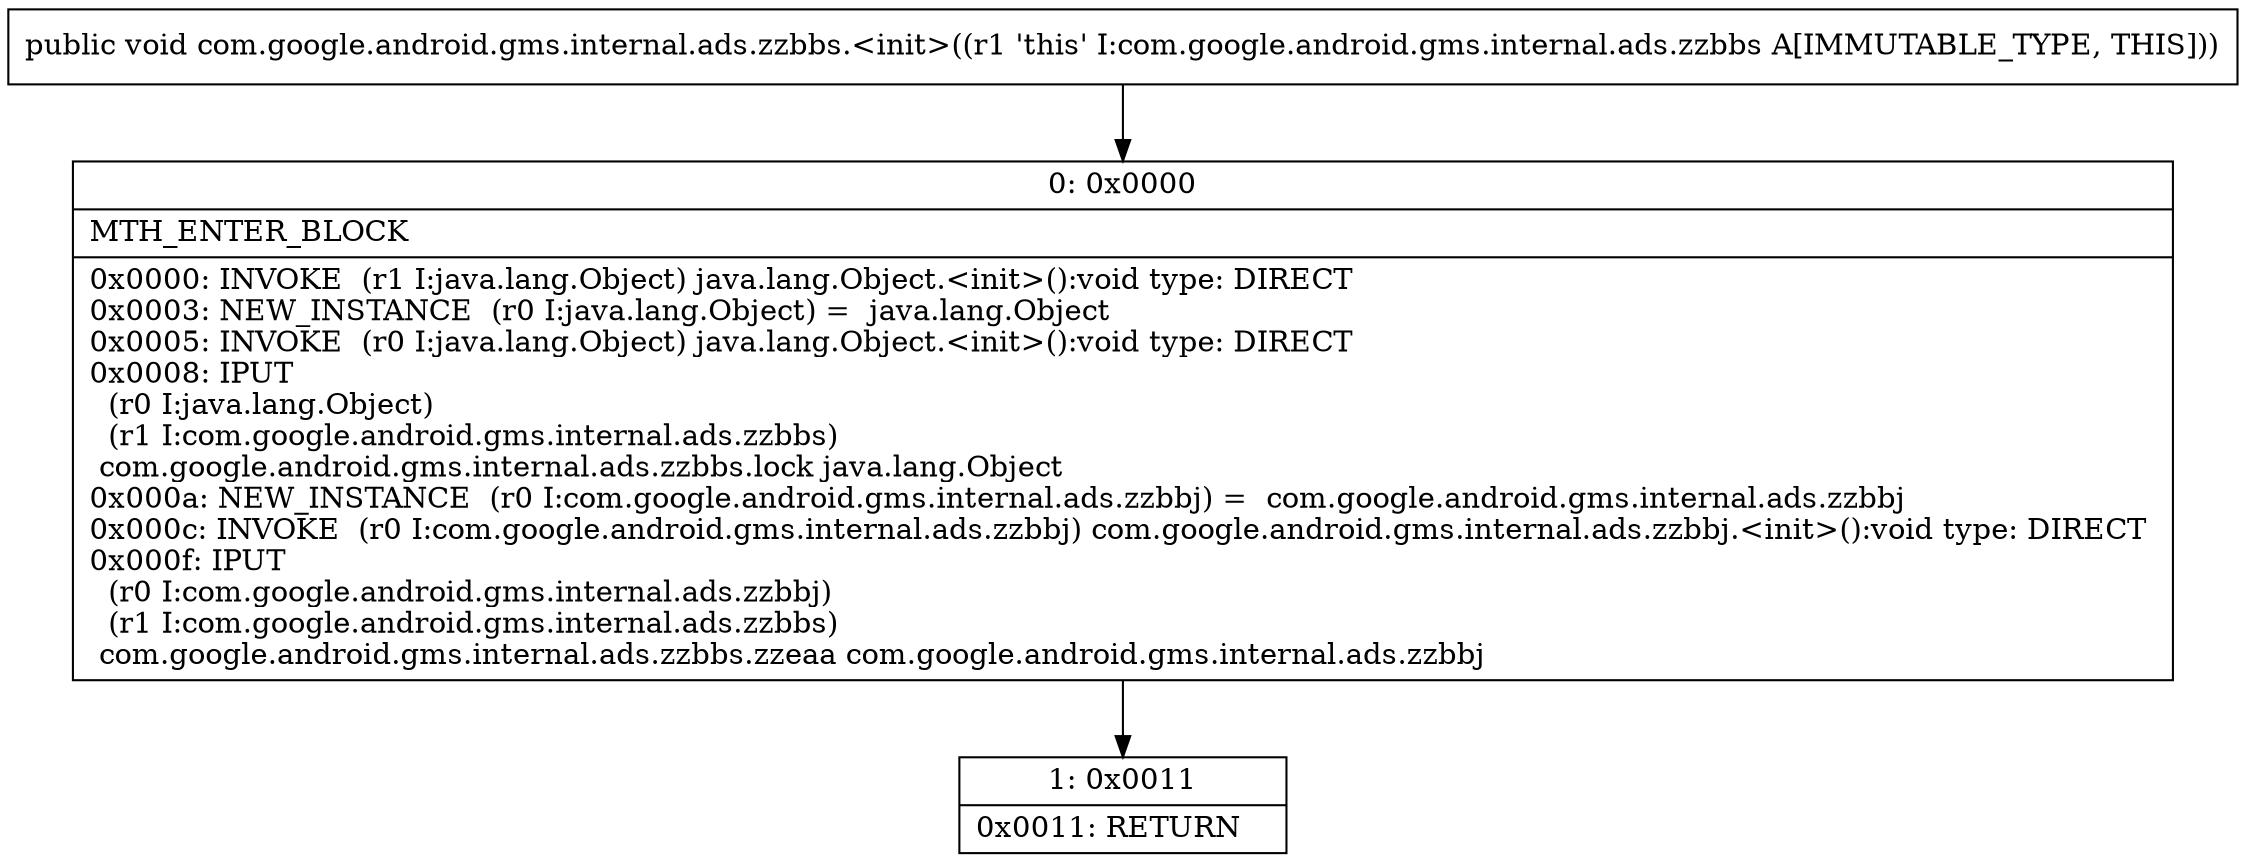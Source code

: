 digraph "CFG forcom.google.android.gms.internal.ads.zzbbs.\<init\>()V" {
Node_0 [shape=record,label="{0\:\ 0x0000|MTH_ENTER_BLOCK\l|0x0000: INVOKE  (r1 I:java.lang.Object) java.lang.Object.\<init\>():void type: DIRECT \l0x0003: NEW_INSTANCE  (r0 I:java.lang.Object) =  java.lang.Object \l0x0005: INVOKE  (r0 I:java.lang.Object) java.lang.Object.\<init\>():void type: DIRECT \l0x0008: IPUT  \l  (r0 I:java.lang.Object)\l  (r1 I:com.google.android.gms.internal.ads.zzbbs)\l com.google.android.gms.internal.ads.zzbbs.lock java.lang.Object \l0x000a: NEW_INSTANCE  (r0 I:com.google.android.gms.internal.ads.zzbbj) =  com.google.android.gms.internal.ads.zzbbj \l0x000c: INVOKE  (r0 I:com.google.android.gms.internal.ads.zzbbj) com.google.android.gms.internal.ads.zzbbj.\<init\>():void type: DIRECT \l0x000f: IPUT  \l  (r0 I:com.google.android.gms.internal.ads.zzbbj)\l  (r1 I:com.google.android.gms.internal.ads.zzbbs)\l com.google.android.gms.internal.ads.zzbbs.zzeaa com.google.android.gms.internal.ads.zzbbj \l}"];
Node_1 [shape=record,label="{1\:\ 0x0011|0x0011: RETURN   \l}"];
MethodNode[shape=record,label="{public void com.google.android.gms.internal.ads.zzbbs.\<init\>((r1 'this' I:com.google.android.gms.internal.ads.zzbbs A[IMMUTABLE_TYPE, THIS])) }"];
MethodNode -> Node_0;
Node_0 -> Node_1;
}


